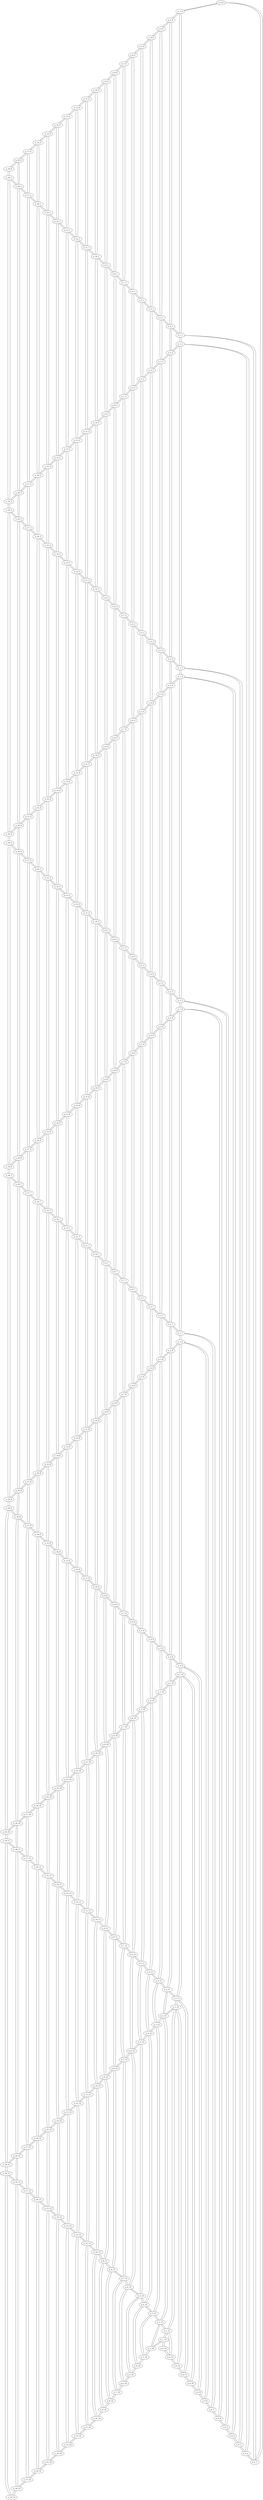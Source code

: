 graph g2 {
n_0_0--n_1_0
n_0_0--n_0_1
n_0_1--n_0_0
n_0_1--n_1_1
n_0_1--n_0_2
n_0_2--n_0_1
n_0_2--n_1_2
n_0_2--n_0_3
n_0_3--n_0_2
n_0_3--n_1_3
n_0_3--n_0_4
n_0_4--n_0_3
n_0_4--n_1_4
n_0_4--n_0_5
n_0_5--n_0_4
n_0_5--n_1_5
n_0_5--n_0_6
n_0_6--n_0_5
n_0_6--n_1_6
n_0_6--n_0_7
n_0_7--n_0_6
n_0_7--n_1_7
n_0_7--n_0_8
n_0_8--n_0_7
n_0_8--n_1_8
n_0_8--n_0_9
n_0_9--n_0_8
n_0_9--n_1_9
n_0_9--n_0_10
n_0_10--n_0_9
n_0_10--n_1_10
n_0_10--n_0_11
n_0_11--n_0_10
n_0_11--n_1_11
n_0_11--n_0_12
n_0_12--n_0_11
n_0_12--n_1_12
n_0_12--n_0_13
n_0_13--n_0_12
n_0_13--n_1_13
n_0_13--n_0_14
n_0_14--n_0_13
n_0_14--n_1_14
n_1_0--n_0_0
n_1_0--n_2_0
n_1_0--n_1_1
n_1_1--n_0_1
n_1_1--n_1_0
n_1_1--n_2_1
n_1_1--n_1_2
n_1_2--n_0_2
n_1_2--n_1_1
n_1_2--n_2_2
n_1_2--n_1_3
n_1_3--n_0_3
n_1_3--n_1_2
n_1_3--n_2_3
n_1_3--n_1_4
n_1_4--n_0_4
n_1_4--n_1_3
n_1_4--n_2_4
n_1_4--n_1_5
n_1_5--n_0_5
n_1_5--n_1_4
n_1_5--n_2_5
n_1_5--n_1_6
n_1_6--n_0_6
n_1_6--n_1_5
n_1_6--n_2_6
n_1_6--n_1_7
n_1_7--n_0_7
n_1_7--n_1_6
n_1_7--n_2_7
n_1_7--n_1_8
n_1_8--n_0_8
n_1_8--n_1_7
n_1_8--n_2_8
n_1_8--n_1_9
n_1_9--n_0_9
n_1_9--n_1_8
n_1_9--n_2_9
n_1_9--n_1_10
n_1_10--n_0_10
n_1_10--n_1_9
n_1_10--n_2_10
n_1_10--n_1_11
n_1_11--n_0_11
n_1_11--n_1_10
n_1_11--n_2_11
n_1_11--n_1_12
n_1_12--n_0_12
n_1_12--n_1_11
n_1_12--n_2_12
n_1_12--n_1_13
n_1_13--n_0_13
n_1_13--n_1_12
n_1_13--n_2_13
n_1_13--n_1_14
n_1_14--n_0_14
n_1_14--n_1_13
n_1_14--n_2_14
n_2_0--n_1_0
n_2_0--n_3_0
n_2_0--n_2_1
n_2_1--n_1_1
n_2_1--n_2_0
n_2_1--n_3_1
n_2_1--n_2_2
n_2_2--n_1_2
n_2_2--n_2_1
n_2_2--n_3_2
n_2_2--n_2_3
n_2_3--n_1_3
n_2_3--n_2_2
n_2_3--n_3_3
n_2_3--n_2_4
n_2_4--n_1_4
n_2_4--n_2_3
n_2_4--n_3_4
n_2_4--n_2_5
n_2_5--n_1_5
n_2_5--n_2_4
n_2_5--n_3_5
n_2_5--n_2_6
n_2_6--n_1_6
n_2_6--n_2_5
n_2_6--n_3_6
n_2_6--n_2_7
n_2_7--n_1_7
n_2_7--n_2_6
n_2_7--n_3_7
n_2_7--n_2_8
n_2_8--n_1_8
n_2_8--n_2_7
n_2_8--n_3_8
n_2_8--n_2_9
n_2_9--n_1_9
n_2_9--n_2_8
n_2_9--n_3_9
n_2_9--n_2_10
n_2_10--n_1_10
n_2_10--n_2_9
n_2_10--n_3_10
n_2_10--n_2_11
n_2_11--n_1_11
n_2_11--n_2_10
n_2_11--n_3_11
n_2_11--n_2_12
n_2_12--n_1_12
n_2_12--n_2_11
n_2_12--n_3_12
n_2_12--n_2_13
n_2_13--n_1_13
n_2_13--n_2_12
n_2_13--n_3_13
n_2_13--n_2_14
n_2_14--n_1_14
n_2_14--n_2_13
n_2_14--n_3_14
n_3_0--n_2_0
n_3_0--n_4_0
n_3_0--n_3_1
n_3_1--n_2_1
n_3_1--n_3_0
n_3_1--n_4_1
n_3_1--n_3_2
n_3_2--n_2_2
n_3_2--n_3_1
n_3_2--n_4_2
n_3_2--n_3_3
n_3_3--n_2_3
n_3_3--n_3_2
n_3_3--n_4_3
n_3_3--n_3_4
n_3_4--n_2_4
n_3_4--n_3_3
n_3_4--n_4_4
n_3_4--n_3_5
n_3_5--n_2_5
n_3_5--n_3_4
n_3_5--n_4_5
n_3_5--n_3_6
n_3_6--n_2_6
n_3_6--n_3_5
n_3_6--n_4_6
n_3_6--n_3_7
n_3_7--n_2_7
n_3_7--n_3_6
n_3_7--n_4_7
n_3_7--n_3_8
n_3_8--n_2_8
n_3_8--n_3_7
n_3_8--n_4_8
n_3_8--n_3_9
n_3_9--n_2_9
n_3_9--n_3_8
n_3_9--n_4_9
n_3_9--n_3_10
n_3_10--n_2_10
n_3_10--n_3_9
n_3_10--n_4_10
n_3_10--n_3_11
n_3_11--n_2_11
n_3_11--n_3_10
n_3_11--n_4_11
n_3_11--n_3_12
n_3_12--n_2_12
n_3_12--n_3_11
n_3_12--n_4_12
n_3_12--n_3_13
n_3_13--n_2_13
n_3_13--n_3_12
n_3_13--n_4_13
n_3_13--n_3_14
n_3_14--n_2_14
n_3_14--n_3_13
n_3_14--n_4_14
n_4_0--n_3_0
n_4_0--n_5_0
n_4_0--n_4_1
n_4_1--n_3_1
n_4_1--n_4_0
n_4_1--n_5_1
n_4_1--n_4_2
n_4_2--n_3_2
n_4_2--n_4_1
n_4_2--n_5_2
n_4_2--n_4_3
n_4_3--n_3_3
n_4_3--n_4_2
n_4_3--n_5_3
n_4_3--n_4_4
n_4_4--n_3_4
n_4_4--n_4_3
n_4_4--n_5_4
n_4_4--n_4_5
n_4_5--n_3_5
n_4_5--n_4_4
n_4_5--n_5_5
n_4_5--n_4_6
n_4_6--n_3_6
n_4_6--n_4_5
n_4_6--n_5_6
n_4_6--n_4_7
n_4_7--n_3_7
n_4_7--n_4_6
n_4_7--n_5_7
n_4_7--n_4_8
n_4_8--n_3_8
n_4_8--n_4_7
n_4_8--n_5_8
n_4_8--n_4_9
n_4_9--n_3_9
n_4_9--n_4_8
n_4_9--n_5_9
n_4_9--n_4_10
n_4_10--n_3_10
n_4_10--n_4_9
n_4_10--n_5_10
n_4_10--n_4_11
n_4_11--n_3_11
n_4_11--n_4_10
n_4_11--n_5_11
n_4_11--n_4_12
n_4_12--n_3_12
n_4_12--n_4_11
n_4_12--n_5_12
n_4_12--n_4_13
n_4_13--n_3_13
n_4_13--n_4_12
n_4_13--n_5_13
n_4_13--n_4_14
n_4_14--n_3_14
n_4_14--n_4_13
n_4_14--n_5_14
n_5_0--n_4_0
n_5_0--n_6_0
n_5_0--n_5_1
n_5_1--n_4_1
n_5_1--n_5_0
n_5_1--n_6_1
n_5_1--n_5_2
n_5_2--n_4_2
n_5_2--n_5_1
n_5_2--n_6_2
n_5_2--n_5_3
n_5_3--n_4_3
n_5_3--n_5_2
n_5_3--n_6_3
n_5_3--n_5_4
n_5_4--n_4_4
n_5_4--n_5_3
n_5_4--n_6_4
n_5_4--n_5_5
n_5_5--n_4_5
n_5_5--n_5_4
n_5_5--n_6_5
n_5_5--n_5_6
n_5_6--n_4_6
n_5_6--n_5_5
n_5_6--n_6_6
n_5_6--n_5_7
n_5_7--n_4_7
n_5_7--n_5_6
n_5_7--n_6_7
n_5_7--n_5_8
n_5_8--n_4_8
n_5_8--n_5_7
n_5_8--n_6_8
n_5_8--n_5_9
n_5_9--n_4_9
n_5_9--n_5_8
n_5_9--n_6_9
n_5_9--n_5_10
n_5_10--n_4_10
n_5_10--n_5_9
n_5_10--n_6_10
n_5_10--n_5_11
n_5_11--n_4_11
n_5_11--n_5_10
n_5_11--n_6_11
n_5_11--n_5_12
n_5_12--n_4_12
n_5_12--n_5_11
n_5_12--n_6_12
n_5_12--n_5_13
n_5_13--n_4_13
n_5_13--n_5_12
n_5_13--n_6_13
n_5_13--n_5_14
n_5_14--n_4_14
n_5_14--n_5_13
n_5_14--n_6_14
n_6_0--n_5_0
n_6_0--n_7_0
n_6_0--n_6_1
n_6_1--n_5_1
n_6_1--n_6_0
n_6_1--n_7_1
n_6_1--n_6_2
n_6_2--n_5_2
n_6_2--n_6_1
n_6_2--n_7_2
n_6_2--n_6_3
n_6_3--n_5_3
n_6_3--n_6_2
n_6_3--n_7_3
n_6_3--n_6_4
n_6_4--n_5_4
n_6_4--n_6_3
n_6_4--n_7_4
n_6_4--n_6_5
n_6_5--n_5_5
n_6_5--n_6_4
n_6_5--n_7_5
n_6_5--n_6_6
n_6_6--n_5_6
n_6_6--n_6_5
n_6_6--n_7_6
n_6_6--n_6_7
n_6_7--n_5_7
n_6_7--n_6_6
n_6_7--n_7_7
n_6_7--n_6_8
n_6_8--n_5_8
n_6_8--n_6_7
n_6_8--n_7_8
n_6_8--n_6_9
n_6_9--n_5_9
n_6_9--n_6_8
n_6_9--n_7_9
n_6_9--n_6_10
n_6_10--n_5_10
n_6_10--n_6_9
n_6_10--n_7_10
n_6_10--n_6_11
n_6_11--n_5_11
n_6_11--n_6_10
n_6_11--n_7_11
n_6_11--n_6_12
n_6_12--n_5_12
n_6_12--n_6_11
n_6_12--n_7_12
n_6_12--n_6_13
n_6_13--n_5_13
n_6_13--n_6_12
n_6_13--n_7_13
n_6_13--n_6_14
n_6_14--n_5_14
n_6_14--n_6_13
n_6_14--n_7_14
n_7_0--n_6_0
n_7_0--n_8_0
n_7_0--n_7_1
n_7_1--n_6_1
n_7_1--n_7_0
n_7_1--n_8_1
n_7_1--n_7_2
n_7_2--n_6_2
n_7_2--n_7_1
n_7_2--n_8_2
n_7_2--n_7_3
n_7_3--n_6_3
n_7_3--n_7_2
n_7_3--n_8_3
n_7_3--n_7_4
n_7_4--n_6_4
n_7_4--n_7_3
n_7_4--n_8_4
n_7_4--n_7_5
n_7_5--n_6_5
n_7_5--n_7_4
n_7_5--n_8_5
n_7_5--n_7_6
n_7_6--n_6_6
n_7_6--n_7_5
n_7_6--n_8_6
n_7_6--n_7_7
n_7_7--n_6_7
n_7_7--n_7_6
n_7_7--n_8_7
n_7_7--n_7_8
n_7_8--n_6_8
n_7_8--n_7_7
n_7_8--n_8_8
n_7_8--n_7_9
n_7_9--n_6_9
n_7_9--n_7_8
n_7_9--n_8_9
n_7_9--n_7_10
n_7_10--n_6_10
n_7_10--n_7_9
n_7_10--n_8_10
n_7_10--n_7_11
n_7_11--n_6_11
n_7_11--n_7_10
n_7_11--n_8_11
n_7_11--n_7_12
n_7_12--n_6_12
n_7_12--n_7_11
n_7_12--n_8_12
n_7_12--n_7_13
n_7_13--n_6_13
n_7_13--n_7_12
n_7_13--n_8_13
n_7_13--n_7_14
n_7_14--n_6_14
n_7_14--n_7_13
n_7_14--n_8_14
n_8_0--n_7_0
n_8_0--n_9_0
n_8_0--n_8_1
n_8_1--n_7_1
n_8_1--n_8_0
n_8_1--n_9_1
n_8_1--n_8_2
n_8_2--n_7_2
n_8_2--n_8_1
n_8_2--n_9_2
n_8_2--n_8_3
n_8_3--n_7_3
n_8_3--n_8_2
n_8_3--n_9_3
n_8_3--n_8_4
n_8_4--n_7_4
n_8_4--n_8_3
n_8_4--n_9_4
n_8_4--n_8_5
n_8_5--n_7_5
n_8_5--n_8_4
n_8_5--n_9_5
n_8_5--n_8_6
n_8_6--n_7_6
n_8_6--n_8_5
n_8_6--n_9_6
n_8_6--n_8_7
n_8_7--n_7_7
n_8_7--n_8_6
n_8_7--n_9_7
n_8_7--n_8_8
n_8_8--n_7_8
n_8_8--n_8_7
n_8_8--n_9_8
n_8_8--n_8_9
n_8_9--n_7_9
n_8_9--n_8_8
n_8_9--n_9_9
n_8_9--n_8_10
n_8_10--n_7_10
n_8_10--n_8_9
n_8_10--n_9_10
n_8_10--n_8_11
n_8_11--n_7_11
n_8_11--n_8_10
n_8_11--n_9_11
n_8_11--n_8_12
n_8_12--n_7_12
n_8_12--n_8_11
n_8_12--n_9_12
n_8_12--n_8_13
n_8_13--n_7_13
n_8_13--n_8_12
n_8_13--n_9_13
n_8_13--n_8_14
n_8_14--n_7_14
n_8_14--n_8_13
n_8_14--n_9_14
n_9_0--n_8_0
n_9_0--n_10_0
n_9_0--n_9_1
n_9_1--n_8_1
n_9_1--n_9_0
n_9_1--n_10_1
n_9_1--n_9_2
n_9_2--n_8_2
n_9_2--n_9_1
n_9_2--n_10_2
n_9_2--n_9_3
n_9_3--n_8_3
n_9_3--n_9_2
n_9_3--n_10_3
n_9_3--n_9_4
n_9_4--n_8_4
n_9_4--n_9_3
n_9_4--n_10_4
n_9_4--n_9_5
n_9_5--n_8_5
n_9_5--n_9_4
n_9_5--n_10_5
n_9_5--n_9_6
n_9_6--n_8_6
n_9_6--n_9_5
n_9_6--n_10_6
n_9_6--n_9_7
n_9_7--n_8_7
n_9_7--n_9_6
n_9_7--n_10_7
n_9_7--n_9_8
n_9_8--n_8_8
n_9_8--n_9_7
n_9_8--n_10_8
n_9_8--n_9_9
n_9_9--n_8_9
n_9_9--n_9_8
n_9_9--n_10_9
n_9_9--n_9_10
n_9_10--n_8_10
n_9_10--n_9_9
n_9_10--n_10_10
n_9_10--n_9_11
n_9_11--n_8_11
n_9_11--n_9_10
n_9_11--n_10_11
n_9_11--n_9_12
n_9_12--n_8_12
n_9_12--n_9_11
n_9_12--n_10_12
n_9_12--n_9_13
n_9_13--n_8_13
n_9_13--n_9_12
n_9_13--n_10_13
n_9_13--n_9_14
n_9_14--n_8_14
n_9_14--n_9_13
n_9_14--n_10_14
n_10_0--n_9_0
n_10_0--n_11_0
n_10_0--n_10_1
n_10_1--n_9_1
n_10_1--n_10_0
n_10_1--n_11_1
n_10_1--n_10_2
n_10_2--n_9_2
n_10_2--n_10_1
n_10_2--n_11_2
n_10_2--n_10_3
n_10_3--n_9_3
n_10_3--n_10_2
n_10_3--n_11_3
n_10_3--n_10_4
n_10_4--n_9_4
n_10_4--n_10_3
n_10_4--n_11_4
n_10_4--n_10_5
n_10_5--n_9_5
n_10_5--n_10_4
n_10_5--n_11_5
n_10_5--n_10_6
n_10_6--n_9_6
n_10_6--n_10_5
n_10_6--n_11_6
n_10_6--n_10_7
n_10_7--n_9_7
n_10_7--n_10_6
n_10_7--n_11_7
n_10_7--n_10_8
n_10_8--n_9_8
n_10_8--n_10_7
n_10_8--n_11_8
n_10_8--n_10_9
n_10_9--n_9_9
n_10_9--n_10_8
n_10_9--n_11_9
n_10_9--n_10_10
n_10_10--n_9_10
n_10_10--n_10_9
n_10_10--n_11_10
n_10_10--n_10_11
n_10_11--n_9_11
n_10_11--n_10_10
n_10_11--n_11_11
n_10_11--n_10_12
n_10_12--n_9_12
n_10_12--n_10_11
n_10_12--n_11_12
n_10_12--n_10_13
n_10_13--n_9_13
n_10_13--n_10_12
n_10_13--n_11_13
n_10_13--n_10_14
n_10_14--n_9_14
n_10_14--n_10_13
n_10_14--n_11_14
n_11_0--n_10_0
n_11_0--n_12_0
n_11_0--n_11_1
n_11_1--n_10_1
n_11_1--n_11_0
n_11_1--n_12_1
n_11_1--n_11_2
n_11_2--n_10_2
n_11_2--n_11_1
n_11_2--n_12_2
n_11_2--n_11_3
n_11_3--n_10_3
n_11_3--n_11_2
n_11_3--n_12_3
n_11_3--n_11_4
n_11_4--n_10_4
n_11_4--n_11_3
n_11_4--n_12_4
n_11_4--n_11_5
n_11_5--n_10_5
n_11_5--n_11_4
n_11_5--n_12_5
n_11_5--n_11_6
n_11_6--n_10_6
n_11_6--n_11_5
n_11_6--n_12_6
n_11_6--n_11_7
n_11_7--n_10_7
n_11_7--n_11_6
n_11_7--n_12_7
n_11_7--n_11_8
n_11_8--n_10_8
n_11_8--n_11_7
n_11_8--n_12_8
n_11_8--n_11_9
n_11_9--n_10_9
n_11_9--n_11_8
n_11_9--n_12_9
n_11_9--n_11_10
n_11_10--n_10_10
n_11_10--n_11_9
n_11_10--n_12_10
n_11_10--n_11_11
n_11_11--n_10_11
n_11_11--n_11_10
n_11_11--n_12_11
n_11_11--n_11_12
n_11_12--n_10_12
n_11_12--n_11_11
n_11_12--n_12_12
n_11_12--n_11_13
n_11_13--n_10_13
n_11_13--n_11_12
n_11_13--n_12_13
n_11_13--n_11_14
n_11_14--n_10_14
n_11_14--n_11_13
n_11_14--n_12_14
n_12_0--n_11_0
n_12_0--n_13_0
n_12_0--n_12_1
n_12_1--n_11_1
n_12_1--n_12_0
n_12_1--n_13_1
n_12_1--n_12_2
n_12_2--n_11_2
n_12_2--n_12_1
n_12_2--n_13_2
n_12_2--n_12_3
n_12_3--n_11_3
n_12_3--n_12_2
n_12_3--n_13_3
n_12_3--n_12_4
n_12_4--n_11_4
n_12_4--n_12_3
n_12_4--n_13_4
n_12_4--n_12_5
n_12_5--n_11_5
n_12_5--n_12_4
n_12_5--n_13_5
n_12_5--n_12_6
n_12_6--n_11_6
n_12_6--n_12_5
n_12_6--n_13_6
n_12_6--n_12_7
n_12_7--n_11_7
n_12_7--n_12_6
n_12_7--n_13_7
n_12_7--n_12_8
n_12_8--n_11_8
n_12_8--n_12_7
n_12_8--n_13_8
n_12_8--n_12_9
n_12_9--n_11_9
n_12_9--n_12_8
n_12_9--n_13_9
n_12_9--n_12_10
n_12_10--n_11_10
n_12_10--n_12_9
n_12_10--n_13_10
n_12_10--n_12_11
n_12_11--n_11_11
n_12_11--n_12_10
n_12_11--n_13_11
n_12_11--n_12_12
n_12_12--n_11_12
n_12_12--n_12_11
n_12_12--n_13_12
n_12_12--n_12_13
n_12_13--n_11_13
n_12_13--n_12_12
n_12_13--n_13_13
n_12_13--n_12_14
n_12_14--n_11_14
n_12_14--n_12_13
n_12_14--n_13_14
n_13_0--n_12_0
n_13_0--n_14_0
n_13_0--n_13_1
n_13_1--n_12_1
n_13_1--n_13_0
n_13_1--n_14_1
n_13_1--n_13_2
n_13_2--n_12_2
n_13_2--n_13_1
n_13_2--n_14_2
n_13_2--n_13_3
n_13_3--n_12_3
n_13_3--n_13_2
n_13_3--n_14_3
n_13_3--n_13_4
n_13_4--n_12_4
n_13_4--n_13_3
n_13_4--n_14_4
n_13_4--n_13_5
n_13_5--n_12_5
n_13_5--n_13_4
n_13_5--n_14_5
n_13_5--n_13_6
n_13_6--n_12_6
n_13_6--n_13_5
n_13_6--n_14_6
n_13_6--n_13_7
n_13_7--n_12_7
n_13_7--n_13_6
n_13_7--n_14_7
n_13_7--n_13_8
n_13_8--n_12_8
n_13_8--n_13_7
n_13_8--n_14_8
n_13_8--n_13_9
n_13_9--n_12_9
n_13_9--n_13_8
n_13_9--n_14_9
n_13_9--n_13_10
n_13_10--n_12_10
n_13_10--n_13_9
n_13_10--n_14_10
n_13_10--n_13_11
n_13_11--n_12_11
n_13_11--n_13_10
n_13_11--n_14_11
n_13_11--n_13_12
n_13_12--n_12_12
n_13_12--n_13_11
n_13_12--n_14_12
n_13_12--n_13_13
n_13_13--n_12_13
n_13_13--n_13_12
n_13_13--n_14_13
n_13_13--n_13_14
n_13_14--n_12_14
n_13_14--n_13_13
n_13_14--n_14_14
n_14_0--n_13_0
n_14_0--n_15_0
n_14_0--n_14_1
n_14_1--n_13_1
n_14_1--n_14_0
n_14_1--n_15_1
n_14_1--n_14_2
n_14_2--n_13_2
n_14_2--n_14_1
n_14_2--n_15_2
n_14_2--n_14_3
n_14_3--n_13_3
n_14_3--n_14_2
n_14_3--n_15_3
n_14_3--n_14_4
n_14_4--n_13_4
n_14_4--n_14_3
n_14_4--n_15_4
n_14_4--n_14_5
n_14_5--n_13_5
n_14_5--n_14_4
n_14_5--n_15_5
n_14_5--n_14_6
n_14_6--n_13_6
n_14_6--n_14_5
n_14_6--n_15_6
n_14_6--n_14_7
n_14_7--n_13_7
n_14_7--n_14_6
n_14_7--n_15_7
n_14_7--n_14_8
n_14_8--n_13_8
n_14_8--n_14_7
n_14_8--n_15_8
n_14_8--n_14_9
n_14_9--n_13_9
n_14_9--n_14_8
n_14_9--n_15_9
n_14_9--n_14_10
n_14_10--n_13_10
n_14_10--n_14_9
n_14_10--n_15_10
n_14_10--n_14_11
n_14_11--n_13_11
n_14_11--n_14_10
n_14_11--n_15_11
n_14_11--n_14_12
n_14_12--n_13_12
n_14_12--n_14_11
n_14_12--n_15_12
n_14_12--n_14_13
n_14_13--n_13_13
n_14_13--n_14_12
n_14_13--n_15_13
n_14_13--n_14_14
n_14_14--n_13_14
n_14_14--n_14_13
n_14_14--n_15_14
n_15_0--n_14_0
n_15_0--n_16_0
n_15_0--n_15_1
n_15_1--n_14_1
n_15_1--n_15_0
n_15_1--n_16_1
n_15_1--n_15_2
n_15_2--n_14_2
n_15_2--n_15_1
n_15_2--n_16_2
n_15_2--n_15_3
n_15_3--n_14_3
n_15_3--n_15_2
n_15_3--n_16_3
n_15_3--n_15_4
n_15_4--n_14_4
n_15_4--n_15_3
n_15_4--n_16_4
n_15_4--n_15_5
n_15_5--n_14_5
n_15_5--n_15_4
n_15_5--n_16_5
n_15_5--n_15_6
n_15_6--n_14_6
n_15_6--n_15_5
n_15_6--n_16_6
n_15_6--n_15_7
n_15_7--n_14_7
n_15_7--n_15_6
n_15_7--n_16_7
n_15_7--n_15_8
n_15_8--n_14_8
n_15_8--n_15_7
n_15_8--n_16_8
n_15_8--n_15_9
n_15_9--n_14_9
n_15_9--n_15_8
n_15_9--n_16_9
n_15_9--n_15_10
n_15_10--n_14_10
n_15_10--n_15_9
n_15_10--n_16_10
n_15_10--n_15_11
n_15_11--n_14_11
n_15_11--n_15_10
n_15_11--n_16_11
n_15_11--n_15_12
n_15_12--n_14_12
n_15_12--n_15_11
n_15_12--n_16_12
n_15_12--n_15_13
n_15_13--n_14_13
n_15_13--n_15_12
n_15_13--n_16_13
n_15_13--n_15_14
n_15_14--n_14_14
n_15_14--n_15_13
n_15_14--n_16_14
n_16_0--n_15_0
n_16_0--n_17_0
n_16_0--n_16_1
n_16_1--n_15_1
n_16_1--n_16_0
n_16_1--n_17_1
n_16_1--n_16_2
n_16_2--n_15_2
n_16_2--n_16_1
n_16_2--n_17_2
n_16_2--n_16_3
n_16_3--n_15_3
n_16_3--n_16_2
n_16_3--n_17_3
n_16_3--n_16_4
n_16_4--n_15_4
n_16_4--n_16_3
n_16_4--n_17_4
n_16_4--n_16_5
n_16_5--n_15_5
n_16_5--n_16_4
n_16_5--n_17_5
n_16_5--n_16_6
n_16_6--n_15_6
n_16_6--n_16_5
n_16_6--n_17_6
n_16_6--n_16_7
n_16_7--n_15_7
n_16_7--n_16_6
n_16_7--n_17_7
n_16_7--n_16_8
n_16_8--n_15_8
n_16_8--n_16_7
n_16_8--n_17_8
n_16_8--n_16_9
n_16_9--n_15_9
n_16_9--n_16_8
n_16_9--n_17_9
n_16_9--n_16_10
n_16_10--n_15_10
n_16_10--n_16_9
n_16_10--n_17_10
n_16_10--n_16_11
n_16_11--n_15_11
n_16_11--n_16_10
n_16_11--n_17_11
n_16_11--n_16_12
n_16_12--n_15_12
n_16_12--n_16_11
n_16_12--n_17_12
n_16_12--n_16_13
n_16_13--n_15_13
n_16_13--n_16_12
n_16_13--n_17_13
n_16_13--n_16_14
n_16_14--n_15_14
n_16_14--n_16_13
n_16_14--n_17_14
n_17_0--n_16_0
n_17_0--n_18_0
n_17_0--n_17_1
n_17_1--n_16_1
n_17_1--n_17_0
n_17_1--n_18_1
n_17_1--n_17_2
n_17_2--n_16_2
n_17_2--n_17_1
n_17_2--n_18_2
n_17_2--n_17_3
n_17_3--n_16_3
n_17_3--n_17_2
n_17_3--n_18_3
n_17_3--n_17_4
n_17_4--n_16_4
n_17_4--n_17_3
n_17_4--n_18_4
n_17_4--n_17_5
n_17_5--n_16_5
n_17_5--n_17_4
n_17_5--n_18_5
n_17_5--n_17_6
n_17_6--n_16_6
n_17_6--n_17_5
n_17_6--n_18_6
n_17_6--n_17_7
n_17_7--n_16_7
n_17_7--n_17_6
n_17_7--n_18_7
n_17_7--n_17_8
n_17_8--n_16_8
n_17_8--n_17_7
n_17_8--n_18_8
n_17_8--n_17_9
n_17_9--n_16_9
n_17_9--n_17_8
n_17_9--n_18_9
n_17_9--n_17_10
n_17_10--n_16_10
n_17_10--n_17_9
n_17_10--n_18_10
n_17_10--n_17_11
n_17_11--n_16_11
n_17_11--n_17_10
n_17_11--n_18_11
n_17_11--n_17_12
n_17_12--n_16_12
n_17_12--n_17_11
n_17_12--n_18_12
n_17_12--n_17_13
n_17_13--n_16_13
n_17_13--n_17_12
n_17_13--n_18_13
n_17_13--n_17_14
n_17_14--n_16_14
n_17_14--n_17_13
n_17_14--n_18_14
n_18_0--n_17_0
n_18_0--n_19_0
n_18_0--n_18_1
n_18_1--n_17_1
n_18_1--n_18_0
n_18_1--n_19_1
n_18_1--n_18_2
n_18_2--n_17_2
n_18_2--n_18_1
n_18_2--n_19_2
n_18_2--n_18_3
n_18_3--n_17_3
n_18_3--n_18_2
n_18_3--n_19_3
n_18_3--n_18_4
n_18_4--n_17_4
n_18_4--n_18_3
n_18_4--n_19_4
n_18_4--n_18_5
n_18_5--n_17_5
n_18_5--n_18_4
n_18_5--n_19_5
n_18_5--n_18_6
n_18_6--n_17_6
n_18_6--n_18_5
n_18_6--n_19_6
n_18_6--n_18_7
n_18_7--n_17_7
n_18_7--n_18_6
n_18_7--n_19_7
n_18_7--n_18_8
n_18_8--n_17_8
n_18_8--n_18_7
n_18_8--n_19_8
n_18_8--n_18_9
n_18_9--n_17_9
n_18_9--n_18_8
n_18_9--n_19_9
n_18_9--n_18_10
n_18_10--n_17_10
n_18_10--n_18_9
n_18_10--n_19_10
n_18_10--n_18_11
n_18_11--n_17_11
n_18_11--n_18_10
n_18_11--n_19_11
n_18_11--n_18_12
n_18_12--n_17_12
n_18_12--n_18_11
n_18_12--n_19_12
n_18_12--n_18_13
n_18_13--n_17_13
n_18_13--n_18_12
n_18_13--n_19_13
n_18_13--n_18_14
n_18_14--n_17_14
n_18_14--n_18_13
n_18_14--n_19_14
n_19_0--n_18_0
n_19_0--n_19_1
n_19_1--n_18_1
n_19_1--n_19_0
n_19_1--n_19_2
n_19_2--n_18_2
n_19_2--n_19_1
n_19_2--n_19_3
n_19_3--n_18_3
n_19_3--n_19_2
n_19_3--n_19_4
n_19_4--n_18_4
n_19_4--n_19_3
n_19_4--n_19_5
n_19_5--n_18_5
n_19_5--n_19_4
n_19_5--n_19_6
n_19_6--n_18_6
n_19_6--n_19_5
n_19_6--n_19_7
n_19_7--n_18_7
n_19_7--n_19_6
n_19_7--n_19_8
n_19_8--n_18_8
n_19_8--n_19_7
n_19_8--n_19_9
n_19_9--n_18_9
n_19_9--n_19_8
n_19_9--n_19_10
n_19_10--n_18_10
n_19_10--n_19_9
n_19_10--n_19_11
n_19_11--n_18_11
n_19_11--n_19_10
n_19_11--n_19_12
n_19_12--n_18_12
n_19_12--n_19_11
n_19_12--n_19_13
n_19_13--n_18_13
n_19_13--n_19_12
n_19_13--n_19_14
n_19_14--n_18_14
n_19_14--n_19_13
}